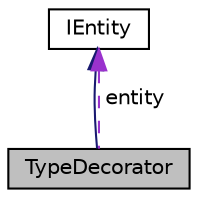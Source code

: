 digraph "TypeDecorator"
{
 // LATEX_PDF_SIZE
  edge [fontname="Helvetica",fontsize="10",labelfontname="Helvetica",labelfontsize="10"];
  node [fontname="Helvetica",fontsize="10",shape=record];
  Node1 [label="TypeDecorator",height=0.2,width=0.4,color="black", fillcolor="grey75", style="filled", fontcolor="black",tooltip="this class inherits from the IEntity class and is represents a type decorator where the entity will h..."];
  Node2 -> Node1 [dir="back",color="midnightblue",fontsize="10",style="solid",fontname="Helvetica"];
  Node2 [label="IEntity",height=0.2,width=0.4,color="black", fillcolor="white", style="filled",URL="$classIEntity.html",tooltip="Represents an entity in a physical system."];
  Node2 -> Node1 [dir="back",color="darkorchid3",fontsize="10",style="dashed",label=" entity" ,fontname="Helvetica"];
}
